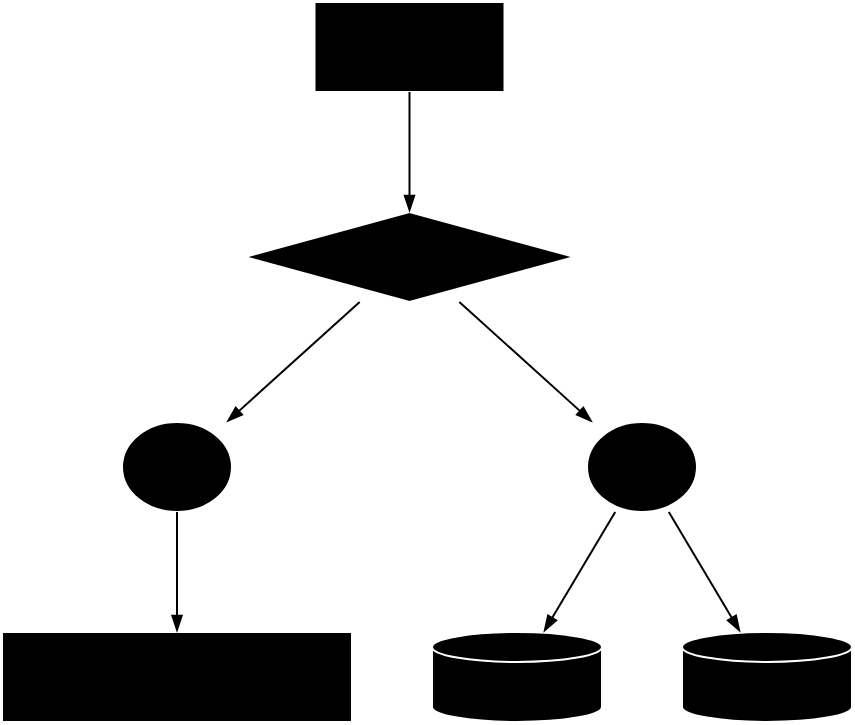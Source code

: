 <mxfile>
    <diagram id="C5RBs43oDa-KdzZeNtuy" name="Page-1">
        <mxGraphModel dx="978" dy="871" grid="1" gridSize="10" guides="1" tooltips="1" connect="1" arrows="1" fold="1" page="1" pageScale="1" pageWidth="827" pageHeight="1169" math="0" shadow="0">
            <root>
                <mxCell id="WIyWlLk6GJQsqaUBKTNV-0"/>
                <mxCell id="WIyWlLk6GJQsqaUBKTNV-1" parent="WIyWlLk6GJQsqaUBKTNV-0"/>
                <UserObject label="%step%" step="Upload Pdf" placeholders="1" id="27">
                    <mxCell style="shape=rectangle;fillColor=#000000;strokeColor=#ffffff;" vertex="1" parent="WIyWlLk6GJQsqaUBKTNV-1">
                        <mxGeometry x="176.25" y="20" width="95" height="45" as="geometry"/>
                    </mxCell>
                </UserObject>
                <UserObject label="%step%" step="Does pdf already exist?" placeholders="1" id="28">
                    <mxCell style="shape=rhombus;fillColor=#000000;strokeColor=#ffffff;" vertex="1" parent="WIyWlLk6GJQsqaUBKTNV-1">
                        <mxGeometry x="141.25" y="125" width="165" height="45" as="geometry"/>
                    </mxCell>
                </UserObject>
                <UserObject label="%step%" step="Yes" placeholders="1" id="29">
                    <mxCell style="shape=ellipse;fillColor=#000000;strokeColor=#ffffff;" vertex="1" parent="WIyWlLk6GJQsqaUBKTNV-1">
                        <mxGeometry x="80" y="230" width="55" height="45" as="geometry"/>
                    </mxCell>
                </UserObject>
                <UserObject label="%step%" step="No" placeholders="1" id="30">
                    <mxCell style="shape=ellipse;fillColor=#000000;strokeColor=#ffffff;" vertex="1" parent="WIyWlLk6GJQsqaUBKTNV-1">
                        <mxGeometry x="312.5" y="230" width="55" height="45" as="geometry"/>
                    </mxCell>
                </UserObject>
                <UserObject label="%step%" step="Get index from vectorstore" placeholders="1" id="31">
                    <mxCell style="shape=rectangle;fillColor=#000000;strokeColor=#ffffff;" vertex="1" parent="WIyWlLk6GJQsqaUBKTNV-1">
                        <mxGeometry x="20" y="335" width="175" height="45" as="geometry"/>
                    </mxCell>
                </UserObject>
                <UserObject label="%step%" step="postgres" placeholders="1" id="32">
                    <mxCell style="shape=mxgraph.flowchart.database;fillColor=#000000;strokeColor=#ffffff;" vertex="1" parent="WIyWlLk6GJQsqaUBKTNV-1">
                        <mxGeometry x="235" y="335" width="85" height="45" as="geometry"/>
                    </mxCell>
                </UserObject>
                <UserObject label="%step%" step="pinecone" placeholders="1" id="33">
                    <mxCell style="shape=mxgraph.flowchart.database;fillColor=#000000;strokeColor=#ffffff;" vertex="1" parent="WIyWlLk6GJQsqaUBKTNV-1">
                        <mxGeometry x="360" y="335" width="85" height="45" as="geometry"/>
                    </mxCell>
                </UserObject>
                <mxCell id="34" value="" style="curved=0;endArrow=blockThin;endFill=1;" edge="1" parent="WIyWlLk6GJQsqaUBKTNV-1" source="27" target="28">
                    <mxGeometry relative="1" as="geometry"/>
                </mxCell>
                <mxCell id="35" value="" style="curved=0;endArrow=blockThin;endFill=1;" edge="1" parent="WIyWlLk6GJQsqaUBKTNV-1" source="28" target="29">
                    <mxGeometry relative="1" as="geometry"/>
                </mxCell>
                <mxCell id="36" value="" style="curved=0;endArrow=blockThin;endFill=1;" edge="1" parent="WIyWlLk6GJQsqaUBKTNV-1" source="28" target="30">
                    <mxGeometry relative="1" as="geometry"/>
                </mxCell>
                <mxCell id="37" value="" style="curved=0;endArrow=blockThin;endFill=1;" edge="1" parent="WIyWlLk6GJQsqaUBKTNV-1" source="29" target="31">
                    <mxGeometry relative="1" as="geometry"/>
                </mxCell>
                <mxCell id="38" value="" style="curved=0;endArrow=blockThin;endFill=1;" edge="1" parent="WIyWlLk6GJQsqaUBKTNV-1" source="30" target="32">
                    <mxGeometry relative="1" as="geometry"/>
                </mxCell>
                <mxCell id="39" value="" style="curved=0;endArrow=blockThin;endFill=1;" edge="1" parent="WIyWlLk6GJQsqaUBKTNV-1" source="30" target="33">
                    <mxGeometry relative="1" as="geometry"/>
                </mxCell>
            </root>
        </mxGraphModel>
    </diagram>
</mxfile>